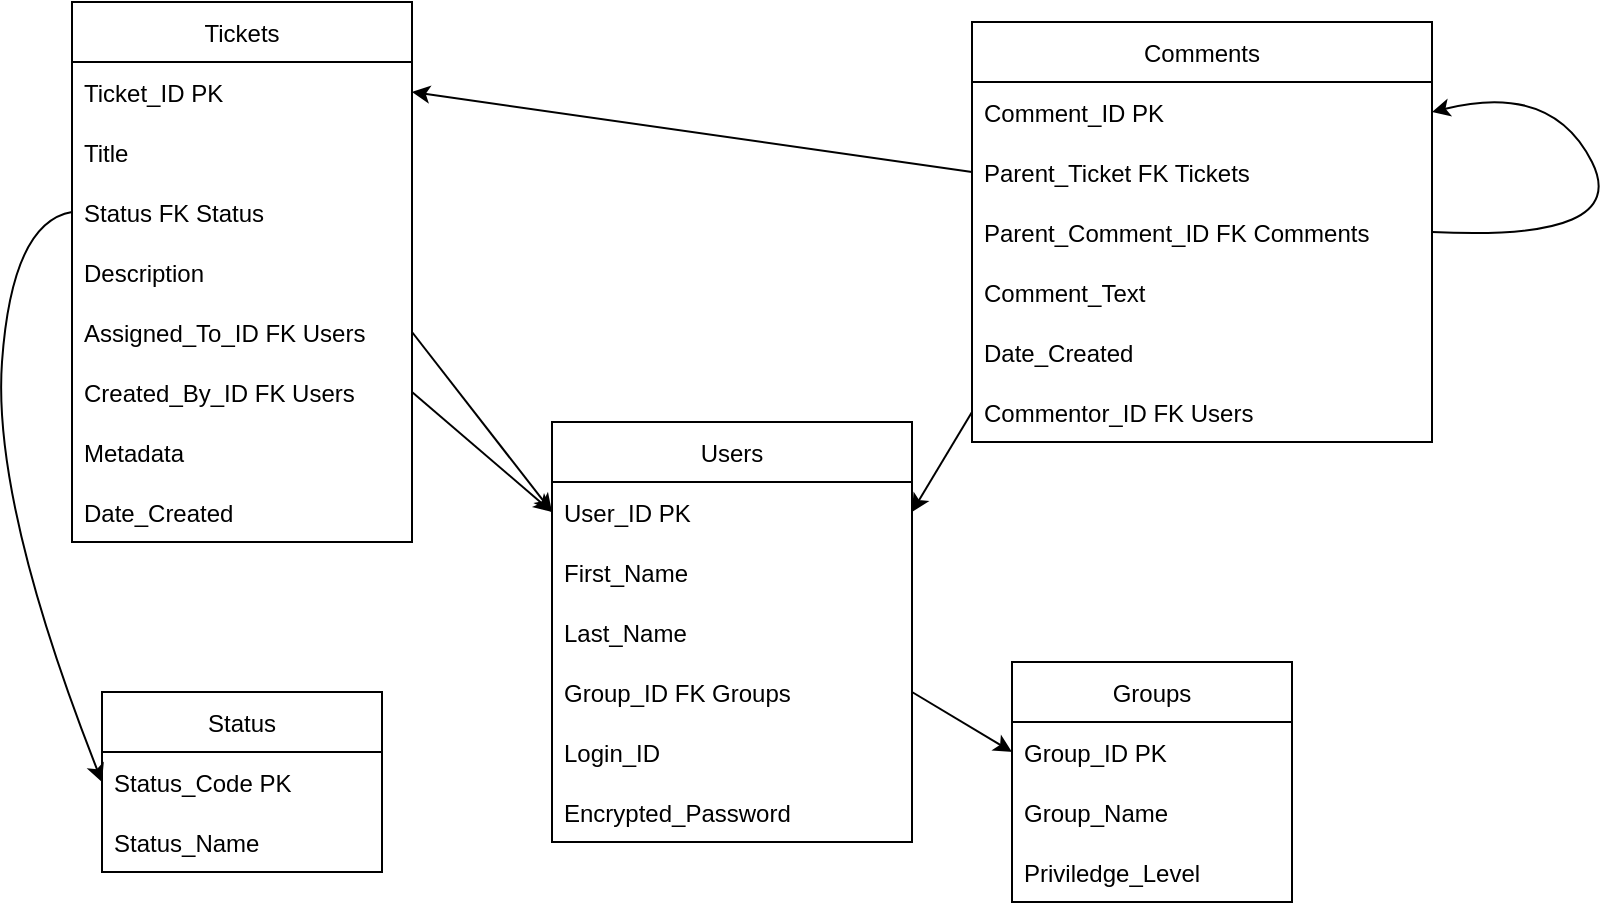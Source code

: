 <mxfile version="20.3.3" type="github">
  <diagram id="sN0OmuLIDt1SOVn8i7zm" name="Page-1">
    <mxGraphModel dx="1422" dy="779" grid="1" gridSize="10" guides="1" tooltips="1" connect="1" arrows="1" fold="1" page="1" pageScale="1" pageWidth="850" pageHeight="1100" math="0" shadow="0">
      <root>
        <mxCell id="0" />
        <mxCell id="1" parent="0" />
        <mxCell id="s-rcmRFxwo0buM6xQGGl-9" value="Tickets" style="swimlane;fontStyle=0;childLayout=stackLayout;horizontal=1;startSize=30;horizontalStack=0;resizeParent=1;resizeParentMax=0;resizeLast=0;collapsible=1;marginBottom=0;" parent="1" vertex="1">
          <mxGeometry x="60" y="20" width="170" height="270" as="geometry" />
        </mxCell>
        <mxCell id="s-rcmRFxwo0buM6xQGGl-10" value="Ticket_ID PK" style="text;strokeColor=none;fillColor=none;align=left;verticalAlign=middle;spacingLeft=4;spacingRight=4;overflow=hidden;points=[[0,0.5],[1,0.5]];portConstraint=eastwest;rotatable=0;" parent="s-rcmRFxwo0buM6xQGGl-9" vertex="1">
          <mxGeometry y="30" width="170" height="30" as="geometry" />
        </mxCell>
        <mxCell id="s-rcmRFxwo0buM6xQGGl-11" value="Title" style="text;strokeColor=none;fillColor=none;align=left;verticalAlign=middle;spacingLeft=4;spacingRight=4;overflow=hidden;points=[[0,0.5],[1,0.5]];portConstraint=eastwest;rotatable=0;" parent="s-rcmRFxwo0buM6xQGGl-9" vertex="1">
          <mxGeometry y="60" width="170" height="30" as="geometry" />
        </mxCell>
        <mxCell id="s-rcmRFxwo0buM6xQGGl-12" value="Status FK Status" style="text;strokeColor=none;fillColor=none;align=left;verticalAlign=middle;spacingLeft=4;spacingRight=4;overflow=hidden;points=[[0,0.5],[1,0.5]];portConstraint=eastwest;rotatable=0;" parent="s-rcmRFxwo0buM6xQGGl-9" vertex="1">
          <mxGeometry y="90" width="170" height="30" as="geometry" />
        </mxCell>
        <mxCell id="s-rcmRFxwo0buM6xQGGl-13" value="Description" style="text;strokeColor=none;fillColor=none;align=left;verticalAlign=middle;spacingLeft=4;spacingRight=4;overflow=hidden;points=[[0,0.5],[1,0.5]];portConstraint=eastwest;rotatable=0;" parent="s-rcmRFxwo0buM6xQGGl-9" vertex="1">
          <mxGeometry y="120" width="170" height="30" as="geometry" />
        </mxCell>
        <mxCell id="s-rcmRFxwo0buM6xQGGl-14" value="Assigned_To_ID FK Users" style="text;strokeColor=none;fillColor=none;align=left;verticalAlign=middle;spacingLeft=4;spacingRight=4;overflow=hidden;points=[[0,0.5],[1,0.5]];portConstraint=eastwest;rotatable=0;" parent="s-rcmRFxwo0buM6xQGGl-9" vertex="1">
          <mxGeometry y="150" width="170" height="30" as="geometry" />
        </mxCell>
        <mxCell id="s-rcmRFxwo0buM6xQGGl-15" value="Created_By_ID FK Users" style="text;strokeColor=none;fillColor=none;align=left;verticalAlign=middle;spacingLeft=4;spacingRight=4;overflow=hidden;points=[[0,0.5],[1,0.5]];portConstraint=eastwest;rotatable=0;" parent="s-rcmRFxwo0buM6xQGGl-9" vertex="1">
          <mxGeometry y="180" width="170" height="30" as="geometry" />
        </mxCell>
        <mxCell id="TYKhlUwKwB5rizse9aNy-1" value="Metadata" style="text;strokeColor=none;fillColor=none;align=left;verticalAlign=middle;spacingLeft=4;spacingRight=4;overflow=hidden;points=[[0,0.5],[1,0.5]];portConstraint=eastwest;rotatable=0;" vertex="1" parent="s-rcmRFxwo0buM6xQGGl-9">
          <mxGeometry y="210" width="170" height="30" as="geometry" />
        </mxCell>
        <mxCell id="TYKhlUwKwB5rizse9aNy-2" value="Date_Created" style="text;strokeColor=none;fillColor=none;align=left;verticalAlign=middle;spacingLeft=4;spacingRight=4;overflow=hidden;points=[[0,0.5],[1,0.5]];portConstraint=eastwest;rotatable=0;" vertex="1" parent="s-rcmRFxwo0buM6xQGGl-9">
          <mxGeometry y="240" width="170" height="30" as="geometry" />
        </mxCell>
        <mxCell id="s-rcmRFxwo0buM6xQGGl-16" value="Comments" style="swimlane;fontStyle=0;childLayout=stackLayout;horizontal=1;startSize=30;horizontalStack=0;resizeParent=1;resizeParentMax=0;resizeLast=0;collapsible=1;marginBottom=0;" parent="1" vertex="1">
          <mxGeometry x="510" y="30" width="230" height="210" as="geometry" />
        </mxCell>
        <mxCell id="s-rcmRFxwo0buM6xQGGl-17" value="Comment_ID PK" style="text;strokeColor=none;fillColor=none;align=left;verticalAlign=middle;spacingLeft=4;spacingRight=4;overflow=hidden;points=[[0,0.5],[1,0.5]];portConstraint=eastwest;rotatable=0;" parent="s-rcmRFxwo0buM6xQGGl-16" vertex="1">
          <mxGeometry y="30" width="230" height="30" as="geometry" />
        </mxCell>
        <mxCell id="s-rcmRFxwo0buM6xQGGl-18" value="Parent_Ticket FK Tickets" style="text;strokeColor=none;fillColor=none;align=left;verticalAlign=middle;spacingLeft=4;spacingRight=4;overflow=hidden;points=[[0,0.5],[1,0.5]];portConstraint=eastwest;rotatable=0;" parent="s-rcmRFxwo0buM6xQGGl-16" vertex="1">
          <mxGeometry y="60" width="230" height="30" as="geometry" />
        </mxCell>
        <mxCell id="SADXFhDLi1Hw4QKX0aTN-11" value="Parent_Comment_ID FK Comments" style="text;strokeColor=none;fillColor=none;align=left;verticalAlign=middle;spacingLeft=4;spacingRight=4;overflow=hidden;points=[[0,0.5],[1,0.5]];portConstraint=eastwest;rotatable=0;" parent="s-rcmRFxwo0buM6xQGGl-16" vertex="1">
          <mxGeometry y="90" width="230" height="30" as="geometry" />
        </mxCell>
        <mxCell id="s-rcmRFxwo0buM6xQGGl-19" value="Comment_Text" style="text;strokeColor=none;fillColor=none;align=left;verticalAlign=middle;spacingLeft=4;spacingRight=4;overflow=hidden;points=[[0,0.5],[1,0.5]];portConstraint=eastwest;rotatable=0;" parent="s-rcmRFxwo0buM6xQGGl-16" vertex="1">
          <mxGeometry y="120" width="230" height="30" as="geometry" />
        </mxCell>
        <mxCell id="s-rcmRFxwo0buM6xQGGl-20" value="Date_Created" style="text;strokeColor=none;fillColor=none;align=left;verticalAlign=middle;spacingLeft=4;spacingRight=4;overflow=hidden;points=[[0,0.5],[1,0.5]];portConstraint=eastwest;rotatable=0;" parent="s-rcmRFxwo0buM6xQGGl-16" vertex="1">
          <mxGeometry y="150" width="230" height="30" as="geometry" />
        </mxCell>
        <mxCell id="s-rcmRFxwo0buM6xQGGl-21" value="Commentor_ID FK Users" style="text;strokeColor=none;fillColor=none;align=left;verticalAlign=middle;spacingLeft=4;spacingRight=4;overflow=hidden;points=[[0,0.5],[1,0.5]];portConstraint=eastwest;rotatable=0;" parent="s-rcmRFxwo0buM6xQGGl-16" vertex="1">
          <mxGeometry y="180" width="230" height="30" as="geometry" />
        </mxCell>
        <mxCell id="SADXFhDLi1Hw4QKX0aTN-13" value="" style="curved=1;endArrow=classic;html=1;rounded=0;exitX=1;exitY=0.5;exitDx=0;exitDy=0;entryX=1;entryY=0.5;entryDx=0;entryDy=0;" parent="s-rcmRFxwo0buM6xQGGl-16" source="SADXFhDLi1Hw4QKX0aTN-11" target="s-rcmRFxwo0buM6xQGGl-17" edge="1">
          <mxGeometry width="50" height="50" relative="1" as="geometry">
            <mxPoint x="-70" y="390" as="sourcePoint" />
            <mxPoint x="-20" y="340" as="targetPoint" />
            <Array as="points">
              <mxPoint x="330" y="110" />
              <mxPoint x="290" y="30" />
            </Array>
          </mxGeometry>
        </mxCell>
        <mxCell id="s-rcmRFxwo0buM6xQGGl-22" value="" style="endArrow=classic;html=1;rounded=0;exitX=0;exitY=0.5;exitDx=0;exitDy=0;entryX=1;entryY=0.5;entryDx=0;entryDy=0;" parent="1" source="s-rcmRFxwo0buM6xQGGl-18" target="s-rcmRFxwo0buM6xQGGl-10" edge="1">
          <mxGeometry width="50" height="50" relative="1" as="geometry">
            <mxPoint x="370" y="150" as="sourcePoint" />
            <mxPoint x="270" y="50" as="targetPoint" />
          </mxGeometry>
        </mxCell>
        <mxCell id="s-rcmRFxwo0buM6xQGGl-23" value="Users" style="swimlane;fontStyle=0;childLayout=stackLayout;horizontal=1;startSize=30;horizontalStack=0;resizeParent=1;resizeParentMax=0;resizeLast=0;collapsible=1;marginBottom=0;" parent="1" vertex="1">
          <mxGeometry x="300" y="230" width="180" height="210" as="geometry" />
        </mxCell>
        <mxCell id="s-rcmRFxwo0buM6xQGGl-24" value="User_ID PK" style="text;strokeColor=none;fillColor=none;align=left;verticalAlign=middle;spacingLeft=4;spacingRight=4;overflow=hidden;points=[[0,0.5],[1,0.5]];portConstraint=eastwest;rotatable=0;" parent="s-rcmRFxwo0buM6xQGGl-23" vertex="1">
          <mxGeometry y="30" width="180" height="30" as="geometry" />
        </mxCell>
        <mxCell id="s-rcmRFxwo0buM6xQGGl-25" value="First_Name" style="text;strokeColor=none;fillColor=none;align=left;verticalAlign=middle;spacingLeft=4;spacingRight=4;overflow=hidden;points=[[0,0.5],[1,0.5]];portConstraint=eastwest;rotatable=0;" parent="s-rcmRFxwo0buM6xQGGl-23" vertex="1">
          <mxGeometry y="60" width="180" height="30" as="geometry" />
        </mxCell>
        <mxCell id="s-rcmRFxwo0buM6xQGGl-26" value="Last_Name" style="text;strokeColor=none;fillColor=none;align=left;verticalAlign=middle;spacingLeft=4;spacingRight=4;overflow=hidden;points=[[0,0.5],[1,0.5]];portConstraint=eastwest;rotatable=0;" parent="s-rcmRFxwo0buM6xQGGl-23" vertex="1">
          <mxGeometry y="90" width="180" height="30" as="geometry" />
        </mxCell>
        <mxCell id="s-rcmRFxwo0buM6xQGGl-28" value="Group_ID FK Groups" style="text;strokeColor=none;fillColor=none;align=left;verticalAlign=middle;spacingLeft=4;spacingRight=4;overflow=hidden;points=[[0,0.5],[1,0.5]];portConstraint=eastwest;rotatable=0;" parent="s-rcmRFxwo0buM6xQGGl-23" vertex="1">
          <mxGeometry y="120" width="180" height="30" as="geometry" />
        </mxCell>
        <mxCell id="SADXFhDLi1Hw4QKX0aTN-8" value="Login_ID" style="text;strokeColor=none;fillColor=none;align=left;verticalAlign=middle;spacingLeft=4;spacingRight=4;overflow=hidden;points=[[0,0.5],[1,0.5]];portConstraint=eastwest;rotatable=0;" parent="s-rcmRFxwo0buM6xQGGl-23" vertex="1">
          <mxGeometry y="150" width="180" height="30" as="geometry" />
        </mxCell>
        <mxCell id="SADXFhDLi1Hw4QKX0aTN-9" value="Encrypted_Password" style="text;strokeColor=none;fillColor=none;align=left;verticalAlign=middle;spacingLeft=4;spacingRight=4;overflow=hidden;points=[[0,0.5],[1,0.5]];portConstraint=eastwest;rotatable=0;" parent="s-rcmRFxwo0buM6xQGGl-23" vertex="1">
          <mxGeometry y="180" width="180" height="30" as="geometry" />
        </mxCell>
        <mxCell id="SADXFhDLi1Hw4QKX0aTN-1" value="" style="endArrow=classic;html=1;rounded=0;exitX=1;exitY=0.5;exitDx=0;exitDy=0;entryX=0;entryY=0.5;entryDx=0;entryDy=0;" parent="1" source="s-rcmRFxwo0buM6xQGGl-14" target="s-rcmRFxwo0buM6xQGGl-24" edge="1">
          <mxGeometry width="50" height="50" relative="1" as="geometry">
            <mxPoint x="360" y="350" as="sourcePoint" />
            <mxPoint x="320" y="230" as="targetPoint" />
          </mxGeometry>
        </mxCell>
        <mxCell id="SADXFhDLi1Hw4QKX0aTN-2" value="" style="endArrow=classic;html=1;rounded=0;exitX=1;exitY=0.5;exitDx=0;exitDy=0;entryX=0;entryY=0.5;entryDx=0;entryDy=0;" parent="1" source="s-rcmRFxwo0buM6xQGGl-15" target="s-rcmRFxwo0buM6xQGGl-24" edge="1">
          <mxGeometry width="50" height="50" relative="1" as="geometry">
            <mxPoint x="440" y="440" as="sourcePoint" />
            <mxPoint x="490" y="390" as="targetPoint" />
          </mxGeometry>
        </mxCell>
        <mxCell id="SADXFhDLi1Hw4QKX0aTN-3" value="Groups" style="swimlane;fontStyle=0;childLayout=stackLayout;horizontal=1;startSize=30;horizontalStack=0;resizeParent=1;resizeParentMax=0;resizeLast=0;collapsible=1;marginBottom=0;" parent="1" vertex="1">
          <mxGeometry x="530" y="350" width="140" height="120" as="geometry" />
        </mxCell>
        <mxCell id="SADXFhDLi1Hw4QKX0aTN-4" value="Group_ID PK" style="text;strokeColor=none;fillColor=none;align=left;verticalAlign=middle;spacingLeft=4;spacingRight=4;overflow=hidden;points=[[0,0.5],[1,0.5]];portConstraint=eastwest;rotatable=0;" parent="SADXFhDLi1Hw4QKX0aTN-3" vertex="1">
          <mxGeometry y="30" width="140" height="30" as="geometry" />
        </mxCell>
        <mxCell id="SADXFhDLi1Hw4QKX0aTN-5" value="Group_Name" style="text;strokeColor=none;fillColor=none;align=left;verticalAlign=middle;spacingLeft=4;spacingRight=4;overflow=hidden;points=[[0,0.5],[1,0.5]];portConstraint=eastwest;rotatable=0;" parent="SADXFhDLi1Hw4QKX0aTN-3" vertex="1">
          <mxGeometry y="60" width="140" height="30" as="geometry" />
        </mxCell>
        <mxCell id="SADXFhDLi1Hw4QKX0aTN-6" value="Priviledge_Level" style="text;strokeColor=none;fillColor=none;align=left;verticalAlign=middle;spacingLeft=4;spacingRight=4;overflow=hidden;points=[[0,0.5],[1,0.5]];portConstraint=eastwest;rotatable=0;" parent="SADXFhDLi1Hw4QKX0aTN-3" vertex="1">
          <mxGeometry y="90" width="140" height="30" as="geometry" />
        </mxCell>
        <mxCell id="SADXFhDLi1Hw4QKX0aTN-7" value="" style="endArrow=classic;html=1;rounded=0;exitX=1;exitY=0.5;exitDx=0;exitDy=0;entryX=0;entryY=0.5;entryDx=0;entryDy=0;" parent="1" source="s-rcmRFxwo0buM6xQGGl-28" target="SADXFhDLi1Hw4QKX0aTN-4" edge="1">
          <mxGeometry width="50" height="50" relative="1" as="geometry">
            <mxPoint x="440" y="440" as="sourcePoint" />
            <mxPoint x="490" y="390" as="targetPoint" />
          </mxGeometry>
        </mxCell>
        <mxCell id="SADXFhDLi1Hw4QKX0aTN-10" value="" style="endArrow=classic;html=1;rounded=0;exitX=0;exitY=0.5;exitDx=0;exitDy=0;entryX=1;entryY=0.5;entryDx=0;entryDy=0;" parent="1" source="s-rcmRFxwo0buM6xQGGl-21" target="s-rcmRFxwo0buM6xQGGl-24" edge="1">
          <mxGeometry width="50" height="50" relative="1" as="geometry">
            <mxPoint x="430" y="410" as="sourcePoint" />
            <mxPoint x="480" y="360" as="targetPoint" />
          </mxGeometry>
        </mxCell>
        <mxCell id="di_1puOxkQzb7Zz4RHjQ-1" value="Status" style="swimlane;fontStyle=0;childLayout=stackLayout;horizontal=1;startSize=30;horizontalStack=0;resizeParent=1;resizeParentMax=0;resizeLast=0;collapsible=1;marginBottom=0;" parent="1" vertex="1">
          <mxGeometry x="75" y="365" width="140" height="90" as="geometry" />
        </mxCell>
        <mxCell id="di_1puOxkQzb7Zz4RHjQ-2" value="Status_Code PK" style="text;strokeColor=none;fillColor=none;align=left;verticalAlign=middle;spacingLeft=4;spacingRight=4;overflow=hidden;points=[[0,0.5],[1,0.5]];portConstraint=eastwest;rotatable=0;" parent="di_1puOxkQzb7Zz4RHjQ-1" vertex="1">
          <mxGeometry y="30" width="140" height="30" as="geometry" />
        </mxCell>
        <mxCell id="di_1puOxkQzb7Zz4RHjQ-3" value="Status_Name" style="text;strokeColor=none;fillColor=none;align=left;verticalAlign=middle;spacingLeft=4;spacingRight=4;overflow=hidden;points=[[0,0.5],[1,0.5]];portConstraint=eastwest;rotatable=0;" parent="di_1puOxkQzb7Zz4RHjQ-1" vertex="1">
          <mxGeometry y="60" width="140" height="30" as="geometry" />
        </mxCell>
        <mxCell id="di_1puOxkQzb7Zz4RHjQ-5" value="" style="curved=1;endArrow=classic;html=1;rounded=0;entryX=0;entryY=0.5;entryDx=0;entryDy=0;exitX=0;exitY=0.5;exitDx=0;exitDy=0;" parent="1" source="s-rcmRFxwo0buM6xQGGl-12" target="di_1puOxkQzb7Zz4RHjQ-2" edge="1">
          <mxGeometry width="50" height="50" relative="1" as="geometry">
            <mxPoint x="400" y="410" as="sourcePoint" />
            <mxPoint x="450" y="360" as="targetPoint" />
            <Array as="points">
              <mxPoint x="30" y="130" />
              <mxPoint x="20" y="270" />
            </Array>
          </mxGeometry>
        </mxCell>
      </root>
    </mxGraphModel>
  </diagram>
</mxfile>
